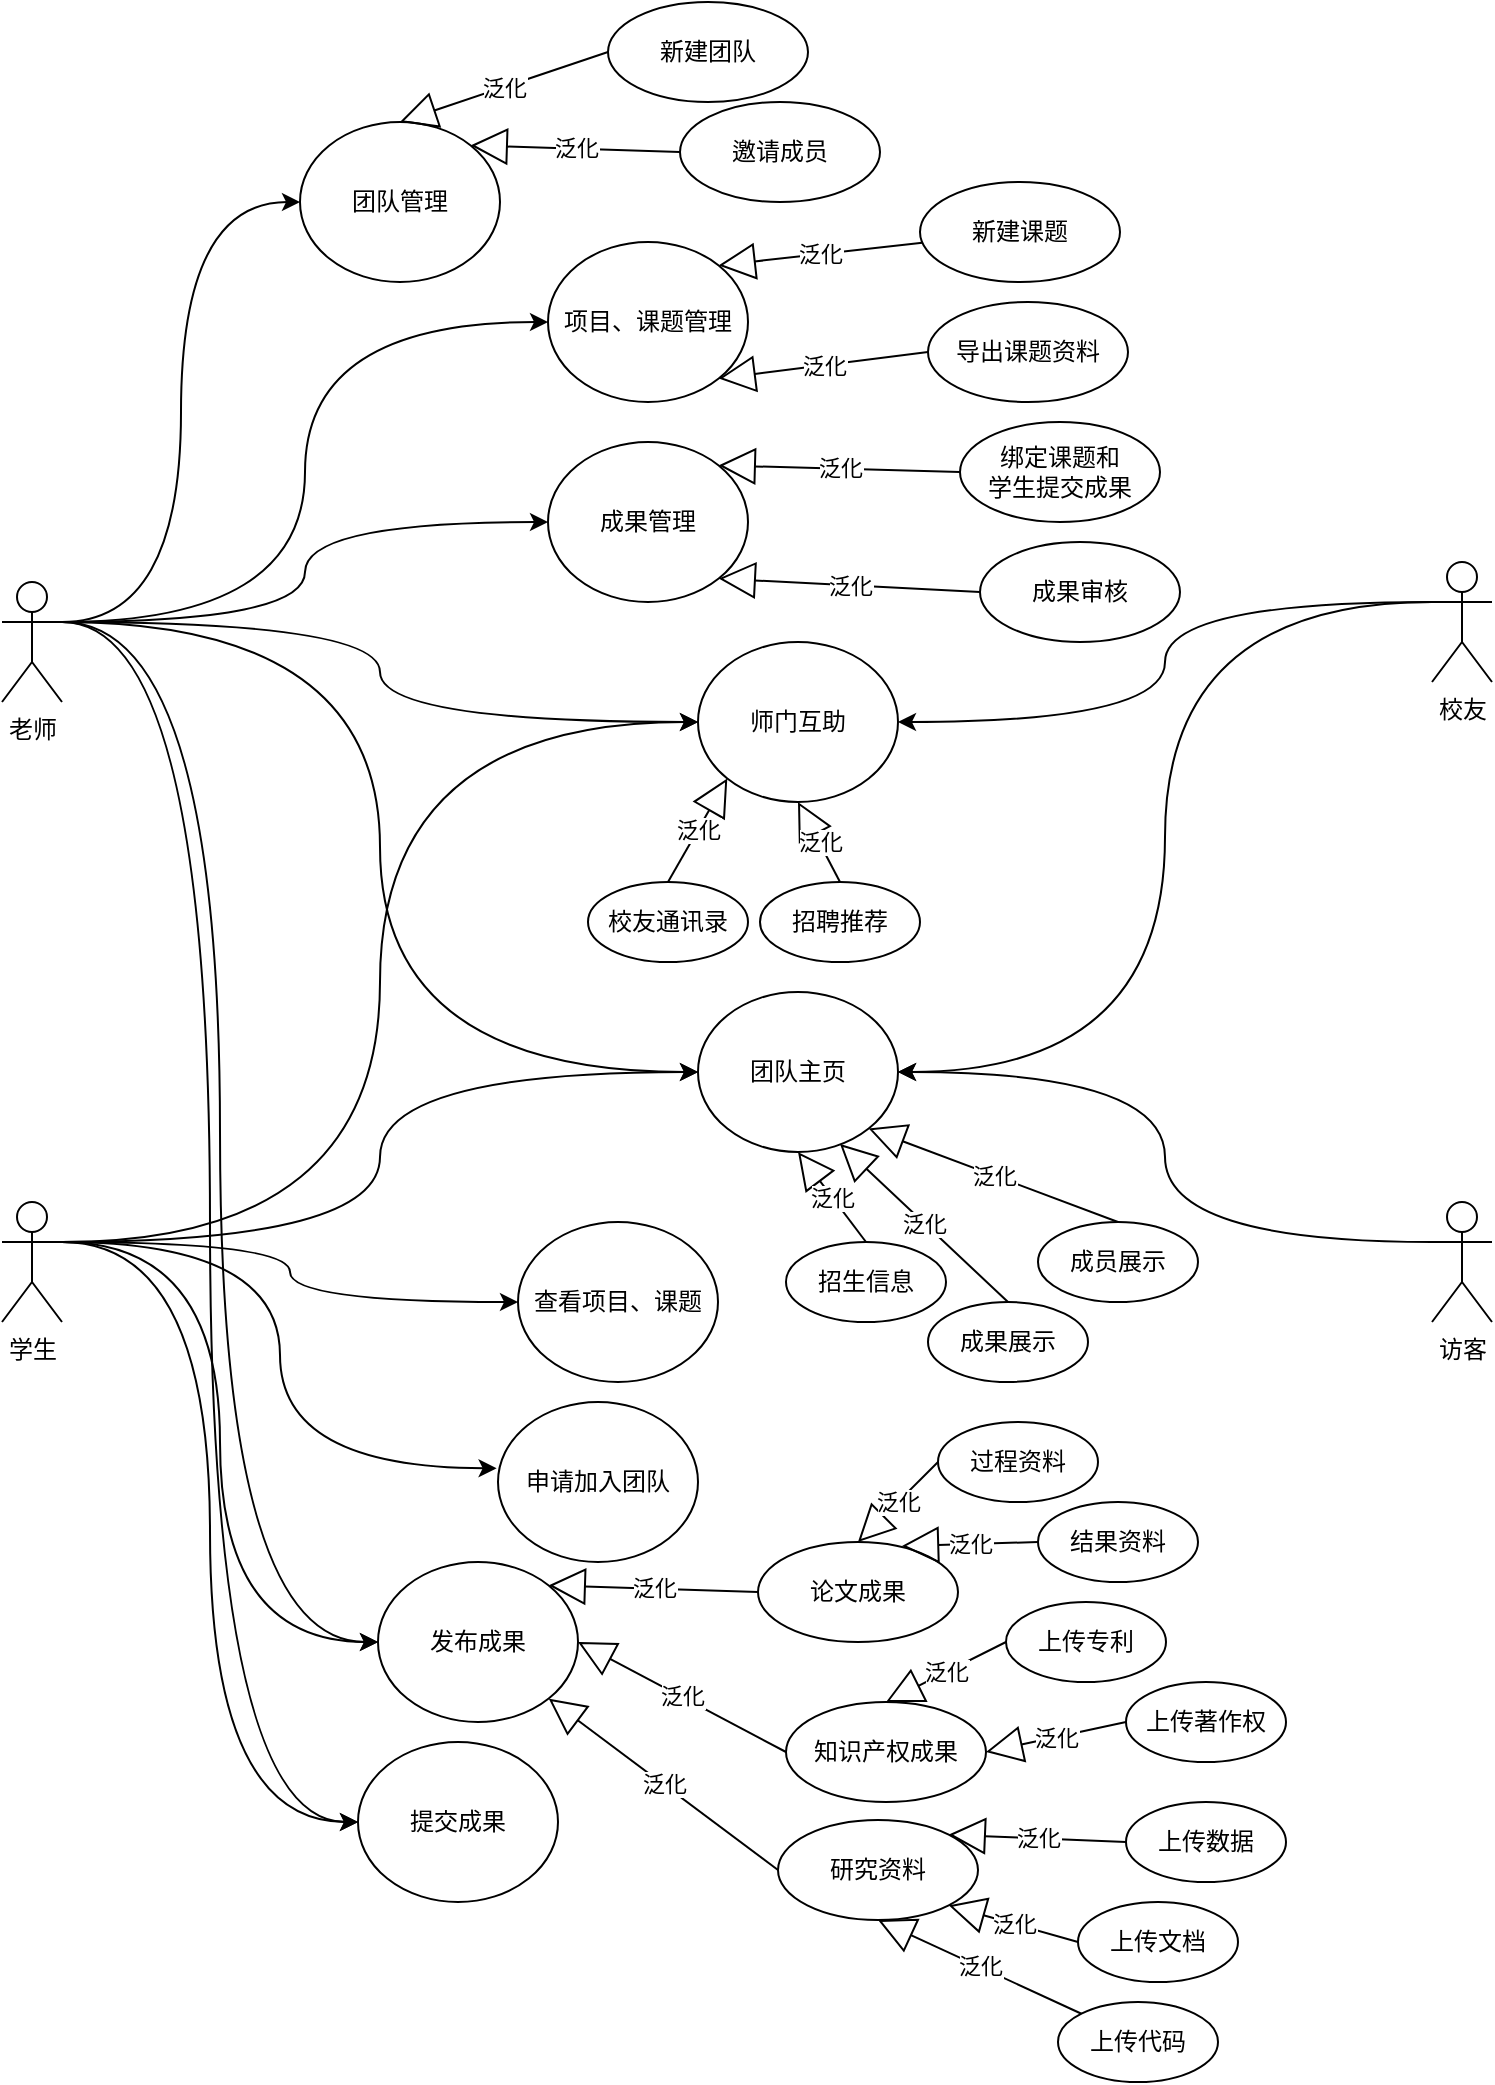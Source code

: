 <mxfile version="14.6.1" type="device"><diagram id="TPlztruLG3JnK1ECr88o" name="Page-1"><mxGraphModel dx="2031" dy="1134" grid="1" gridSize="10" guides="1" tooltips="1" connect="1" arrows="1" fold="1" page="1" pageScale="1" pageWidth="827" pageHeight="1169" math="0" shadow="0"><root><mxCell id="0"/><mxCell id="1" parent="0"/><mxCell id="VZi04ZUf9ApdaNGjVuXR-1" style="edgeStyle=orthogonalEdgeStyle;curved=1;orthogonalLoop=1;jettySize=auto;html=1;exitX=1;exitY=0.333;exitDx=0;exitDy=0;exitPerimeter=0;entryX=-0.007;entryY=0.414;entryDx=0;entryDy=0;entryPerimeter=0;" edge="1" parent="1" source="VZi04ZUf9ApdaNGjVuXR-6" target="VZi04ZUf9ApdaNGjVuXR-15"><mxGeometry relative="1" as="geometry"/></mxCell><mxCell id="VZi04ZUf9ApdaNGjVuXR-2" style="edgeStyle=orthogonalEdgeStyle;curved=1;orthogonalLoop=1;jettySize=auto;html=1;exitX=1;exitY=0.333;exitDx=0;exitDy=0;exitPerimeter=0;entryX=0;entryY=0.5;entryDx=0;entryDy=0;" edge="1" parent="1" source="VZi04ZUf9ApdaNGjVuXR-6" target="VZi04ZUf9ApdaNGjVuXR-16"><mxGeometry relative="1" as="geometry"/></mxCell><mxCell id="VZi04ZUf9ApdaNGjVuXR-3" style="edgeStyle=orthogonalEdgeStyle;curved=1;orthogonalLoop=1;jettySize=auto;html=1;exitX=1;exitY=0.333;exitDx=0;exitDy=0;exitPerimeter=0;entryX=0;entryY=0.5;entryDx=0;entryDy=0;" edge="1" parent="1" source="VZi04ZUf9ApdaNGjVuXR-6" target="VZi04ZUf9ApdaNGjVuXR-34"><mxGeometry relative="1" as="geometry"/></mxCell><mxCell id="VZi04ZUf9ApdaNGjVuXR-4" style="edgeStyle=orthogonalEdgeStyle;curved=1;orthogonalLoop=1;jettySize=auto;html=1;exitX=1;exitY=0.333;exitDx=0;exitDy=0;exitPerimeter=0;entryX=0;entryY=0.5;entryDx=0;entryDy=0;" edge="1" parent="1" source="VZi04ZUf9ApdaNGjVuXR-6" target="VZi04ZUf9ApdaNGjVuXR-37"><mxGeometry relative="1" as="geometry"/></mxCell><mxCell id="VZi04ZUf9ApdaNGjVuXR-5" style="edgeStyle=orthogonalEdgeStyle;curved=1;orthogonalLoop=1;jettySize=auto;html=1;exitX=1;exitY=0.333;exitDx=0;exitDy=0;exitPerimeter=0;entryX=0;entryY=0.5;entryDx=0;entryDy=0;" edge="1" parent="1" source="VZi04ZUf9ApdaNGjVuXR-6" target="VZi04ZUf9ApdaNGjVuXR-40"><mxGeometry relative="1" as="geometry"/></mxCell><mxCell id="VZi04ZUf9ApdaNGjVuXR-59" style="edgeStyle=orthogonalEdgeStyle;curved=1;orthogonalLoop=1;jettySize=auto;html=1;exitX=1;exitY=0.333;exitDx=0;exitDy=0;exitPerimeter=0;entryX=0;entryY=0.5;entryDx=0;entryDy=0;" edge="1" parent="1" source="VZi04ZUf9ApdaNGjVuXR-6" target="VZi04ZUf9ApdaNGjVuXR-56"><mxGeometry relative="1" as="geometry"/></mxCell><mxCell id="VZi04ZUf9ApdaNGjVuXR-6" value="学生" style="shape=umlActor;verticalLabelPosition=bottom;verticalAlign=top;html=1;" vertex="1" parent="1"><mxGeometry x="41" y="620" width="30" height="60" as="geometry"/></mxCell><mxCell id="VZi04ZUf9ApdaNGjVuXR-7" style="edgeStyle=orthogonalEdgeStyle;curved=1;orthogonalLoop=1;jettySize=auto;html=1;exitX=1;exitY=0.333;exitDx=0;exitDy=0;exitPerimeter=0;entryX=0;entryY=0.5;entryDx=0;entryDy=0;" edge="1" parent="1" source="VZi04ZUf9ApdaNGjVuXR-13" target="VZi04ZUf9ApdaNGjVuXR-14"><mxGeometry relative="1" as="geometry"/></mxCell><mxCell id="VZi04ZUf9ApdaNGjVuXR-8" style="edgeStyle=orthogonalEdgeStyle;curved=1;orthogonalLoop=1;jettySize=auto;html=1;exitX=1;exitY=0.333;exitDx=0;exitDy=0;exitPerimeter=0;entryX=0;entryY=0.5;entryDx=0;entryDy=0;" edge="1" parent="1" source="VZi04ZUf9ApdaNGjVuXR-13" target="VZi04ZUf9ApdaNGjVuXR-25"><mxGeometry relative="1" as="geometry"/></mxCell><mxCell id="VZi04ZUf9ApdaNGjVuXR-9" style="edgeStyle=orthogonalEdgeStyle;curved=1;orthogonalLoop=1;jettySize=auto;html=1;exitX=1;exitY=0.333;exitDx=0;exitDy=0;exitPerimeter=0;entryX=0;entryY=0.5;entryDx=0;entryDy=0;" edge="1" parent="1" source="VZi04ZUf9ApdaNGjVuXR-13" target="VZi04ZUf9ApdaNGjVuXR-37"><mxGeometry relative="1" as="geometry"/></mxCell><mxCell id="VZi04ZUf9ApdaNGjVuXR-10" style="edgeStyle=orthogonalEdgeStyle;curved=1;orthogonalLoop=1;jettySize=auto;html=1;exitX=1;exitY=0.333;exitDx=0;exitDy=0;exitPerimeter=0;entryX=0;entryY=0.5;entryDx=0;entryDy=0;" edge="1" parent="1" source="VZi04ZUf9ApdaNGjVuXR-13" target="VZi04ZUf9ApdaNGjVuXR-53"><mxGeometry relative="1" as="geometry"/></mxCell><mxCell id="VZi04ZUf9ApdaNGjVuXR-11" style="edgeStyle=orthogonalEdgeStyle;curved=1;orthogonalLoop=1;jettySize=auto;html=1;exitX=1;exitY=0.333;exitDx=0;exitDy=0;exitPerimeter=0;entryX=0;entryY=0.5;entryDx=0;entryDy=0;" edge="1" parent="1" source="VZi04ZUf9ApdaNGjVuXR-13" target="VZi04ZUf9ApdaNGjVuXR-16"><mxGeometry relative="1" as="geometry"/></mxCell><mxCell id="VZi04ZUf9ApdaNGjVuXR-12" style="edgeStyle=orthogonalEdgeStyle;curved=1;orthogonalLoop=1;jettySize=auto;html=1;exitX=1;exitY=0.333;exitDx=0;exitDy=0;exitPerimeter=0;entryX=0;entryY=0.5;entryDx=0;entryDy=0;" edge="1" parent="1" source="VZi04ZUf9ApdaNGjVuXR-13" target="VZi04ZUf9ApdaNGjVuXR-34"><mxGeometry relative="1" as="geometry"/></mxCell><mxCell id="VZi04ZUf9ApdaNGjVuXR-58" style="edgeStyle=orthogonalEdgeStyle;orthogonalLoop=1;jettySize=auto;html=1;exitX=1;exitY=0.333;exitDx=0;exitDy=0;exitPerimeter=0;entryX=0;entryY=0.5;entryDx=0;entryDy=0;curved=1;" edge="1" parent="1" source="VZi04ZUf9ApdaNGjVuXR-13" target="VZi04ZUf9ApdaNGjVuXR-56"><mxGeometry relative="1" as="geometry"/></mxCell><mxCell id="VZi04ZUf9ApdaNGjVuXR-13" value="老师" style="shape=umlActor;verticalLabelPosition=bottom;verticalAlign=top;html=1;" vertex="1" parent="1"><mxGeometry x="41" y="310" width="30" height="60" as="geometry"/></mxCell><mxCell id="VZi04ZUf9ApdaNGjVuXR-14" value="团队管理" style="ellipse;whiteSpace=wrap;html=1;" vertex="1" parent="1"><mxGeometry x="190" y="80" width="100" height="80" as="geometry"/></mxCell><mxCell id="VZi04ZUf9ApdaNGjVuXR-15" value="申请加入团队" style="ellipse;whiteSpace=wrap;html=1;" vertex="1" parent="1"><mxGeometry x="289" y="720" width="100" height="80" as="geometry"/></mxCell><mxCell id="VZi04ZUf9ApdaNGjVuXR-16" value="发布成果" style="ellipse;whiteSpace=wrap;html=1;" vertex="1" parent="1"><mxGeometry x="229" y="800" width="100" height="80" as="geometry"/></mxCell><mxCell id="VZi04ZUf9ApdaNGjVuXR-17" value="论文成果" style="ellipse;whiteSpace=wrap;html=1;" vertex="1" parent="1"><mxGeometry x="419" y="790" width="100" height="50" as="geometry"/></mxCell><mxCell id="VZi04ZUf9ApdaNGjVuXR-18" value="知识产权成果" style="ellipse;whiteSpace=wrap;html=1;" vertex="1" parent="1"><mxGeometry x="433" y="870" width="100" height="50" as="geometry"/></mxCell><mxCell id="VZi04ZUf9ApdaNGjVuXR-19" value="上传专利" style="ellipse;whiteSpace=wrap;html=1;" vertex="1" parent="1"><mxGeometry x="543" y="820" width="80" height="40" as="geometry"/></mxCell><mxCell id="VZi04ZUf9ApdaNGjVuXR-20" value="上传著作权" style="ellipse;whiteSpace=wrap;html=1;" vertex="1" parent="1"><mxGeometry x="603" y="860" width="80" height="40" as="geometry"/></mxCell><mxCell id="VZi04ZUf9ApdaNGjVuXR-21" value="泛化" style="endArrow=block;endSize=16;endFill=0;html=1;exitX=0;exitY=0.5;exitDx=0;exitDy=0;entryX=0.5;entryY=0;entryDx=0;entryDy=0;" edge="1" parent="1" source="VZi04ZUf9ApdaNGjVuXR-19" target="VZi04ZUf9ApdaNGjVuXR-18"><mxGeometry width="160" relative="1" as="geometry"><mxPoint x="453" y="525" as="sourcePoint"/><mxPoint x="373" y="648" as="targetPoint"/></mxGeometry></mxCell><mxCell id="VZi04ZUf9ApdaNGjVuXR-22" value="泛化" style="endArrow=block;endSize=16;endFill=0;html=1;exitX=0;exitY=0.5;exitDx=0;exitDy=0;entryX=1;entryY=0.5;entryDx=0;entryDy=0;" edge="1" parent="1" source="VZi04ZUf9ApdaNGjVuXR-20" target="VZi04ZUf9ApdaNGjVuXR-18"><mxGeometry width="160" relative="1" as="geometry"><mxPoint x="553" y="850" as="sourcePoint"/><mxPoint x="463" y="880" as="targetPoint"/></mxGeometry></mxCell><mxCell id="VZi04ZUf9ApdaNGjVuXR-23" value="泛化" style="endArrow=block;endSize=16;endFill=0;html=1;exitX=0;exitY=0.5;exitDx=0;exitDy=0;entryX=1;entryY=0;entryDx=0;entryDy=0;" edge="1" parent="1" source="VZi04ZUf9ApdaNGjVuXR-17" target="VZi04ZUf9ApdaNGjVuXR-16"><mxGeometry width="160" relative="1" as="geometry"><mxPoint x="553" y="850" as="sourcePoint"/><mxPoint x="493" y="880" as="targetPoint"/></mxGeometry></mxCell><mxCell id="VZi04ZUf9ApdaNGjVuXR-24" value="泛化" style="endArrow=block;endSize=16;endFill=0;html=1;exitX=0;exitY=0.5;exitDx=0;exitDy=0;entryX=1;entryY=0.5;entryDx=0;entryDy=0;" edge="1" parent="1" source="VZi04ZUf9ApdaNGjVuXR-18" target="VZi04ZUf9ApdaNGjVuXR-16"><mxGeometry width="160" relative="1" as="geometry"><mxPoint x="553" y="850" as="sourcePoint"/><mxPoint x="493" y="880" as="targetPoint"/></mxGeometry></mxCell><mxCell id="VZi04ZUf9ApdaNGjVuXR-25" value="项目、课题管理" style="ellipse;whiteSpace=wrap;html=1;" vertex="1" parent="1"><mxGeometry x="314" y="140" width="100" height="80" as="geometry"/></mxCell><mxCell id="VZi04ZUf9ApdaNGjVuXR-26" value="新建团队" style="ellipse;whiteSpace=wrap;html=1;" vertex="1" parent="1"><mxGeometry x="344" y="20" width="100" height="50" as="geometry"/></mxCell><mxCell id="VZi04ZUf9ApdaNGjVuXR-27" value="邀请成员" style="ellipse;whiteSpace=wrap;html=1;" vertex="1" parent="1"><mxGeometry x="380" y="70" width="100" height="50" as="geometry"/></mxCell><mxCell id="VZi04ZUf9ApdaNGjVuXR-28" value="新建课题" style="ellipse;whiteSpace=wrap;html=1;" vertex="1" parent="1"><mxGeometry x="500" y="110" width="100" height="50" as="geometry"/></mxCell><mxCell id="VZi04ZUf9ApdaNGjVuXR-29" value="泛化" style="endArrow=block;endSize=16;endFill=0;html=1;exitX=0;exitY=0.5;exitDx=0;exitDy=0;entryX=0.5;entryY=0;entryDx=0;entryDy=0;" edge="1" parent="1" source="VZi04ZUf9ApdaNGjVuXR-26" target="VZi04ZUf9ApdaNGjVuXR-14"><mxGeometry width="160" relative="1" as="geometry"><mxPoint x="320" y="24.75" as="sourcePoint"/><mxPoint x="249.497" y="20.001" as="targetPoint"/></mxGeometry></mxCell><mxCell id="VZi04ZUf9ApdaNGjVuXR-30" value="泛化" style="endArrow=block;endSize=16;endFill=0;html=1;exitX=0;exitY=0.5;exitDx=0;exitDy=0;entryX=1;entryY=0;entryDx=0;entryDy=0;" edge="1" parent="1" source="VZi04ZUf9ApdaNGjVuXR-27" target="VZi04ZUf9ApdaNGjVuXR-14"><mxGeometry width="160" relative="1" as="geometry"><mxPoint x="354" y="55" as="sourcePoint"/><mxPoint x="270" y="90" as="targetPoint"/></mxGeometry></mxCell><mxCell id="VZi04ZUf9ApdaNGjVuXR-31" value="泛化" style="endArrow=block;endSize=16;endFill=0;html=1;entryX=1;entryY=0;entryDx=0;entryDy=0;" edge="1" parent="1" source="VZi04ZUf9ApdaNGjVuXR-28" target="VZi04ZUf9ApdaNGjVuXR-25"><mxGeometry width="160" relative="1" as="geometry"><mxPoint x="490" y="85" as="sourcePoint"/><mxPoint x="419.497" y="80.251" as="targetPoint"/></mxGeometry></mxCell><mxCell id="VZi04ZUf9ApdaNGjVuXR-32" value="绑定课题和&lt;br&gt;学生提交成果" style="ellipse;whiteSpace=wrap;html=1;" vertex="1" parent="1"><mxGeometry x="520" y="230" width="100" height="50" as="geometry"/></mxCell><mxCell id="VZi04ZUf9ApdaNGjVuXR-33" value="泛化" style="endArrow=block;endSize=16;endFill=0;html=1;entryX=1;entryY=0;entryDx=0;entryDy=0;exitX=0;exitY=0.5;exitDx=0;exitDy=0;" edge="1" parent="1" source="VZi04ZUf9ApdaNGjVuXR-32" target="VZi04ZUf9ApdaNGjVuXR-53"><mxGeometry width="160" relative="1" as="geometry"><mxPoint x="551.593" y="211.26" as="sourcePoint"/><mxPoint x="504" y="355" as="targetPoint"/></mxGeometry></mxCell><mxCell id="VZi04ZUf9ApdaNGjVuXR-34" value="提交成果" style="ellipse;whiteSpace=wrap;html=1;" vertex="1" parent="1"><mxGeometry x="219" y="890" width="100" height="80" as="geometry"/></mxCell><mxCell id="VZi04ZUf9ApdaNGjVuXR-35" style="edgeStyle=orthogonalEdgeStyle;curved=1;orthogonalLoop=1;jettySize=auto;html=1;exitX=0;exitY=0.333;exitDx=0;exitDy=0;exitPerimeter=0;entryX=1;entryY=0.5;entryDx=0;entryDy=0;" edge="1" parent="1" source="VZi04ZUf9ApdaNGjVuXR-36" target="VZi04ZUf9ApdaNGjVuXR-37"><mxGeometry relative="1" as="geometry"/></mxCell><mxCell id="VZi04ZUf9ApdaNGjVuXR-60" style="edgeStyle=orthogonalEdgeStyle;curved=1;orthogonalLoop=1;jettySize=auto;html=1;exitX=0;exitY=0.333;exitDx=0;exitDy=0;exitPerimeter=0;entryX=1;entryY=0.5;entryDx=0;entryDy=0;" edge="1" parent="1" source="VZi04ZUf9ApdaNGjVuXR-36" target="VZi04ZUf9ApdaNGjVuXR-56"><mxGeometry relative="1" as="geometry"/></mxCell><mxCell id="VZi04ZUf9ApdaNGjVuXR-36" value="校友" style="shape=umlActor;verticalLabelPosition=bottom;verticalAlign=top;html=1;" vertex="1" parent="1"><mxGeometry x="756" y="300" width="30" height="60" as="geometry"/></mxCell><mxCell id="VZi04ZUf9ApdaNGjVuXR-37" value="师门互助" style="ellipse;whiteSpace=wrap;html=1;" vertex="1" parent="1"><mxGeometry x="389" y="340" width="100" height="80" as="geometry"/></mxCell><mxCell id="VZi04ZUf9ApdaNGjVuXR-38" value="导出课题资料" style="ellipse;whiteSpace=wrap;html=1;" vertex="1" parent="1"><mxGeometry x="504" y="170" width="100" height="50" as="geometry"/></mxCell><mxCell id="VZi04ZUf9ApdaNGjVuXR-39" value="泛化" style="endArrow=block;endSize=16;endFill=0;html=1;entryX=1;entryY=1;entryDx=0;entryDy=0;exitX=0;exitY=0.5;exitDx=0;exitDy=0;" edge="1" parent="1" source="VZi04ZUf9ApdaNGjVuXR-38" target="VZi04ZUf9ApdaNGjVuXR-25"><mxGeometry width="160" relative="1" as="geometry"><mxPoint x="540" y="205" as="sourcePoint"/><mxPoint x="464" y="185" as="targetPoint"/></mxGeometry></mxCell><mxCell id="VZi04ZUf9ApdaNGjVuXR-40" value="查看项目、课题" style="ellipse;whiteSpace=wrap;html=1;" vertex="1" parent="1"><mxGeometry x="299" y="630" width="100" height="80" as="geometry"/></mxCell><mxCell id="VZi04ZUf9ApdaNGjVuXR-41" value="研究资料" style="ellipse;whiteSpace=wrap;html=1;" vertex="1" parent="1"><mxGeometry x="429" y="929" width="100" height="50" as="geometry"/></mxCell><mxCell id="VZi04ZUf9ApdaNGjVuXR-42" value="泛化" style="endArrow=block;endSize=16;endFill=0;html=1;exitX=0;exitY=0.5;exitDx=0;exitDy=0;entryX=1;entryY=1;entryDx=0;entryDy=0;" edge="1" parent="1" source="VZi04ZUf9ApdaNGjVuXR-41" target="VZi04ZUf9ApdaNGjVuXR-16"><mxGeometry width="160" relative="1" as="geometry"><mxPoint x="443" y="905" as="sourcePoint"/><mxPoint x="365.98" y="868.03" as="targetPoint"/></mxGeometry></mxCell><mxCell id="VZi04ZUf9ApdaNGjVuXR-43" value="上传数据" style="ellipse;whiteSpace=wrap;html=1;" vertex="1" parent="1"><mxGeometry x="603" y="920" width="80" height="40" as="geometry"/></mxCell><mxCell id="VZi04ZUf9ApdaNGjVuXR-44" value="上传文档" style="ellipse;whiteSpace=wrap;html=1;" vertex="1" parent="1"><mxGeometry x="579" y="970" width="80" height="40" as="geometry"/></mxCell><mxCell id="VZi04ZUf9ApdaNGjVuXR-45" value="泛化" style="endArrow=block;endSize=16;endFill=0;html=1;exitX=0;exitY=0.5;exitDx=0;exitDy=0;entryX=1;entryY=0;entryDx=0;entryDy=0;" edge="1" parent="1" source="VZi04ZUf9ApdaNGjVuXR-43" target="VZi04ZUf9ApdaNGjVuXR-41"><mxGeometry width="160" relative="1" as="geometry"><mxPoint x="613" y="890" as="sourcePoint"/><mxPoint x="543" y="905" as="targetPoint"/></mxGeometry></mxCell><mxCell id="VZi04ZUf9ApdaNGjVuXR-46" value="泛化" style="endArrow=block;endSize=16;endFill=0;html=1;exitX=0;exitY=0.5;exitDx=0;exitDy=0;entryX=1;entryY=1;entryDx=0;entryDy=0;" edge="1" parent="1" source="VZi04ZUf9ApdaNGjVuXR-44" target="VZi04ZUf9ApdaNGjVuXR-41"><mxGeometry width="160" relative="1" as="geometry"><mxPoint x="613" y="950" as="sourcePoint"/><mxPoint x="524.355" y="946.322" as="targetPoint"/></mxGeometry></mxCell><mxCell id="VZi04ZUf9ApdaNGjVuXR-47" value="上传代码" style="ellipse;whiteSpace=wrap;html=1;" vertex="1" parent="1"><mxGeometry x="569" y="1020" width="80" height="40" as="geometry"/></mxCell><mxCell id="VZi04ZUf9ApdaNGjVuXR-48" value="泛化" style="endArrow=block;endSize=16;endFill=0;html=1;exitX=0;exitY=0;exitDx=0;exitDy=0;entryX=0.5;entryY=1;entryDx=0;entryDy=0;" edge="1" parent="1" source="VZi04ZUf9ApdaNGjVuXR-47" target="VZi04ZUf9ApdaNGjVuXR-41"><mxGeometry width="160" relative="1" as="geometry"><mxPoint x="589" y="1000" as="sourcePoint"/><mxPoint x="524.355" y="981.678" as="targetPoint"/></mxGeometry></mxCell><mxCell id="VZi04ZUf9ApdaNGjVuXR-49" value="过程资料" style="ellipse;whiteSpace=wrap;html=1;" vertex="1" parent="1"><mxGeometry x="509" y="730" width="80" height="40" as="geometry"/></mxCell><mxCell id="VZi04ZUf9ApdaNGjVuXR-50" value="泛化" style="endArrow=block;endSize=16;endFill=0;html=1;exitX=0;exitY=0.5;exitDx=0;exitDy=0;entryX=0.5;entryY=0;entryDx=0;entryDy=0;" edge="1" parent="1" source="VZi04ZUf9ApdaNGjVuXR-49" target="VZi04ZUf9ApdaNGjVuXR-17"><mxGeometry width="160" relative="1" as="geometry"><mxPoint x="553" y="850" as="sourcePoint"/><mxPoint x="493" y="880" as="targetPoint"/></mxGeometry></mxCell><mxCell id="VZi04ZUf9ApdaNGjVuXR-51" value="结果资料" style="ellipse;whiteSpace=wrap;html=1;" vertex="1" parent="1"><mxGeometry x="559" y="770" width="80" height="40" as="geometry"/></mxCell><mxCell id="VZi04ZUf9ApdaNGjVuXR-52" value="泛化" style="endArrow=block;endSize=16;endFill=0;html=1;exitX=0;exitY=0.5;exitDx=0;exitDy=0;entryX=0.72;entryY=0.04;entryDx=0;entryDy=0;entryPerimeter=0;" edge="1" parent="1" source="VZi04ZUf9ApdaNGjVuXR-51" target="VZi04ZUf9ApdaNGjVuXR-17"><mxGeometry width="160" relative="1" as="geometry"><mxPoint x="509" y="750" as="sourcePoint"/><mxPoint x="479" y="800" as="targetPoint"/></mxGeometry></mxCell><mxCell id="VZi04ZUf9ApdaNGjVuXR-53" value="成果管理" style="ellipse;whiteSpace=wrap;html=1;" vertex="1" parent="1"><mxGeometry x="314" y="240" width="100" height="80" as="geometry"/></mxCell><mxCell id="VZi04ZUf9ApdaNGjVuXR-54" value="成果审核" style="ellipse;whiteSpace=wrap;html=1;" vertex="1" parent="1"><mxGeometry x="530" y="290" width="100" height="50" as="geometry"/></mxCell><mxCell id="VZi04ZUf9ApdaNGjVuXR-55" value="泛化" style="endArrow=block;endSize=16;endFill=0;html=1;entryX=1;entryY=1;entryDx=0;entryDy=0;exitX=0;exitY=0.5;exitDx=0;exitDy=0;" edge="1" parent="1" source="VZi04ZUf9ApdaNGjVuXR-54" target="VZi04ZUf9ApdaNGjVuXR-53"><mxGeometry width="160" relative="1" as="geometry"><mxPoint x="530" y="265" as="sourcePoint"/><mxPoint x="443.497" y="260.251" as="targetPoint"/></mxGeometry></mxCell><mxCell id="VZi04ZUf9ApdaNGjVuXR-56" value="团队主页" style="ellipse;whiteSpace=wrap;html=1;" vertex="1" parent="1"><mxGeometry x="389" y="515" width="100" height="80" as="geometry"/></mxCell><mxCell id="VZi04ZUf9ApdaNGjVuXR-62" style="edgeStyle=orthogonalEdgeStyle;curved=1;orthogonalLoop=1;jettySize=auto;html=1;exitX=0;exitY=0.333;exitDx=0;exitDy=0;exitPerimeter=0;entryX=1;entryY=0.5;entryDx=0;entryDy=0;" edge="1" parent="1" source="VZi04ZUf9ApdaNGjVuXR-61" target="VZi04ZUf9ApdaNGjVuXR-56"><mxGeometry relative="1" as="geometry"/></mxCell><mxCell id="VZi04ZUf9ApdaNGjVuXR-61" value="访客" style="shape=umlActor;verticalLabelPosition=bottom;verticalAlign=top;html=1;" vertex="1" parent="1"><mxGeometry x="756" y="620" width="30" height="60" as="geometry"/></mxCell><mxCell id="VZi04ZUf9ApdaNGjVuXR-64" value="招生信息" style="ellipse;whiteSpace=wrap;html=1;" vertex="1" parent="1"><mxGeometry x="433" y="640" width="80" height="40" as="geometry"/></mxCell><mxCell id="VZi04ZUf9ApdaNGjVuXR-65" value="成果展示" style="ellipse;whiteSpace=wrap;html=1;" vertex="1" parent="1"><mxGeometry x="504" y="670" width="80" height="40" as="geometry"/></mxCell><mxCell id="VZi04ZUf9ApdaNGjVuXR-66" value="成员展示" style="ellipse;whiteSpace=wrap;html=1;" vertex="1" parent="1"><mxGeometry x="559" y="630" width="80" height="40" as="geometry"/></mxCell><mxCell id="VZi04ZUf9ApdaNGjVuXR-67" value="泛化" style="endArrow=block;endSize=16;endFill=0;html=1;exitX=0.5;exitY=0;exitDx=0;exitDy=0;entryX=0.5;entryY=1;entryDx=0;entryDy=0;" edge="1" parent="1" source="VZi04ZUf9ApdaNGjVuXR-64" target="VZi04ZUf9ApdaNGjVuXR-56"><mxGeometry width="160" relative="1" as="geometry"><mxPoint x="519" y="850" as="sourcePoint"/><mxPoint x="479" y="890" as="targetPoint"/></mxGeometry></mxCell><mxCell id="VZi04ZUf9ApdaNGjVuXR-68" value="泛化" style="endArrow=block;endSize=16;endFill=0;html=1;exitX=0.5;exitY=0;exitDx=0;exitDy=0;entryX=0.71;entryY=0.95;entryDx=0;entryDy=0;entryPerimeter=0;" edge="1" parent="1" source="VZi04ZUf9ApdaNGjVuXR-65" target="VZi04ZUf9ApdaNGjVuXR-56"><mxGeometry width="160" relative="1" as="geometry"><mxPoint x="483" y="650" as="sourcePoint"/><mxPoint x="469" y="590" as="targetPoint"/></mxGeometry></mxCell><mxCell id="VZi04ZUf9ApdaNGjVuXR-69" value="泛化" style="endArrow=block;endSize=16;endFill=0;html=1;exitX=0.5;exitY=0;exitDx=0;exitDy=0;entryX=1;entryY=1;entryDx=0;entryDy=0;" edge="1" parent="1" source="VZi04ZUf9ApdaNGjVuXR-66" target="VZi04ZUf9ApdaNGjVuXR-56"><mxGeometry width="160" relative="1" as="geometry"><mxPoint x="554" y="680" as="sourcePoint"/><mxPoint x="490" y="586" as="targetPoint"/></mxGeometry></mxCell><mxCell id="VZi04ZUf9ApdaNGjVuXR-70" value="校友通讯录" style="ellipse;whiteSpace=wrap;html=1;" vertex="1" parent="1"><mxGeometry x="334" y="460" width="80" height="40" as="geometry"/></mxCell><mxCell id="VZi04ZUf9ApdaNGjVuXR-71" value="泛化" style="endArrow=block;endSize=16;endFill=0;html=1;exitX=0.5;exitY=0;exitDx=0;exitDy=0;entryX=0;entryY=1;entryDx=0;entryDy=0;" edge="1" parent="1" source="VZi04ZUf9ApdaNGjVuXR-70" target="VZi04ZUf9ApdaNGjVuXR-37"><mxGeometry width="160" relative="1" as="geometry"><mxPoint x="483" y="650" as="sourcePoint"/><mxPoint x="469" y="590" as="targetPoint"/></mxGeometry></mxCell><mxCell id="VZi04ZUf9ApdaNGjVuXR-72" value="招聘推荐" style="ellipse;whiteSpace=wrap;html=1;" vertex="1" parent="1"><mxGeometry x="420" y="460" width="80" height="40" as="geometry"/></mxCell><mxCell id="VZi04ZUf9ApdaNGjVuXR-73" value="泛化" style="endArrow=block;endSize=16;endFill=0;html=1;exitX=0.5;exitY=0;exitDx=0;exitDy=0;entryX=0.5;entryY=1;entryDx=0;entryDy=0;" edge="1" parent="1" source="VZi04ZUf9ApdaNGjVuXR-72" target="VZi04ZUf9ApdaNGjVuXR-37"><mxGeometry width="160" relative="1" as="geometry"><mxPoint x="554" y="680" as="sourcePoint"/><mxPoint x="490" y="586" as="targetPoint"/></mxGeometry></mxCell></root></mxGraphModel></diagram></mxfile>